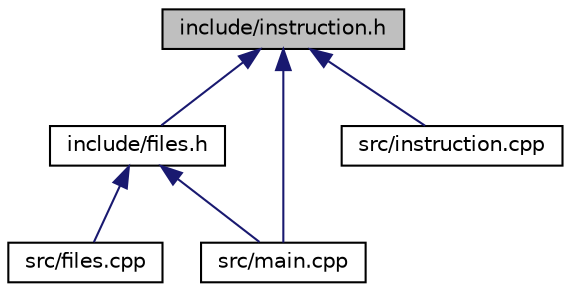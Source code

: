 digraph "include/instruction.h"
{
  edge [fontname="Helvetica",fontsize="10",labelfontname="Helvetica",labelfontsize="10"];
  node [fontname="Helvetica",fontsize="10",shape=record];
  Node1 [label="include/instruction.h",height=0.2,width=0.4,color="black", fillcolor="grey75", style="filled", fontcolor="black"];
  Node1 -> Node2 [dir="back",color="midnightblue",fontsize="10",style="solid",fontname="Helvetica"];
  Node2 [label="include/files.h",height=0.2,width=0.4,color="black", fillcolor="white", style="filled",URL="$files_8h_source.html"];
  Node2 -> Node3 [dir="back",color="midnightblue",fontsize="10",style="solid",fontname="Helvetica"];
  Node3 [label="src/files.cpp",height=0.2,width=0.4,color="black", fillcolor="white", style="filled",URL="$files_8cpp.html",tooltip="Arquivo de codigo fonte com a implementacao de funcoes para a leitura do arquivo com o codigo Assembl..."];
  Node2 -> Node4 [dir="back",color="midnightblue",fontsize="10",style="solid",fontname="Helvetica"];
  Node4 [label="src/main.cpp",height=0.2,width=0.4,color="black", fillcolor="white", style="filled",URL="$main_8cpp.html",tooltip="Arquivo de codigo principal do programa. "];
  Node1 -> Node5 [dir="back",color="midnightblue",fontsize="10",style="solid",fontname="Helvetica"];
  Node5 [label="src/instruction.cpp",height=0.2,width=0.4,color="black", fillcolor="white", style="filled",URL="$instruction_8cpp.html",tooltip="Arquivo de código fonte com a implementacao da classe Instrucao. "];
  Node1 -> Node4 [dir="back",color="midnightblue",fontsize="10",style="solid",fontname="Helvetica"];
}
